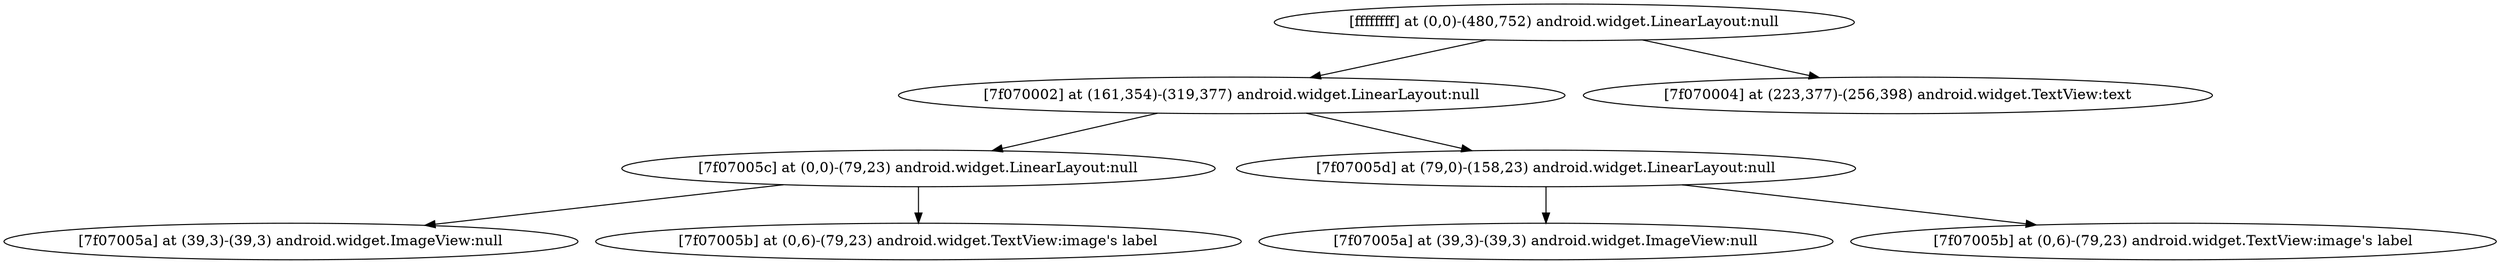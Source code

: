 strict digraph G {
  1 [ label="[ffffffff] at (0,0)-(480,752) android.widget.LinearLayout:null" ];
  2 [ label="[7f070002] at (161,354)-(319,377) android.widget.LinearLayout:null" ];
  3 [ label="[7f07005c] at (0,0)-(79,23) android.widget.LinearLayout:null" ];
  4 [ label="[7f07005a] at (39,3)-(39,3) android.widget.ImageView:null" ];
  5 [ label="[7f07005b] at (0,6)-(79,23) android.widget.TextView:image's label" ];
  6 [ label="[7f07005d] at (79,0)-(158,23) android.widget.LinearLayout:null" ];
  7 [ label="[7f07005a] at (39,3)-(39,3) android.widget.ImageView:null" ];
  8 [ label="[7f07005b] at (0,6)-(79,23) android.widget.TextView:image's label" ];
  9 [ label="[7f070004] at (223,377)-(256,398) android.widget.TextView:text" ];
  1 -> 2;
  2 -> 3;
  3 -> 4;
  3 -> 5;
  2 -> 6;
  6 -> 7;
  6 -> 8;
  1 -> 9;
}

